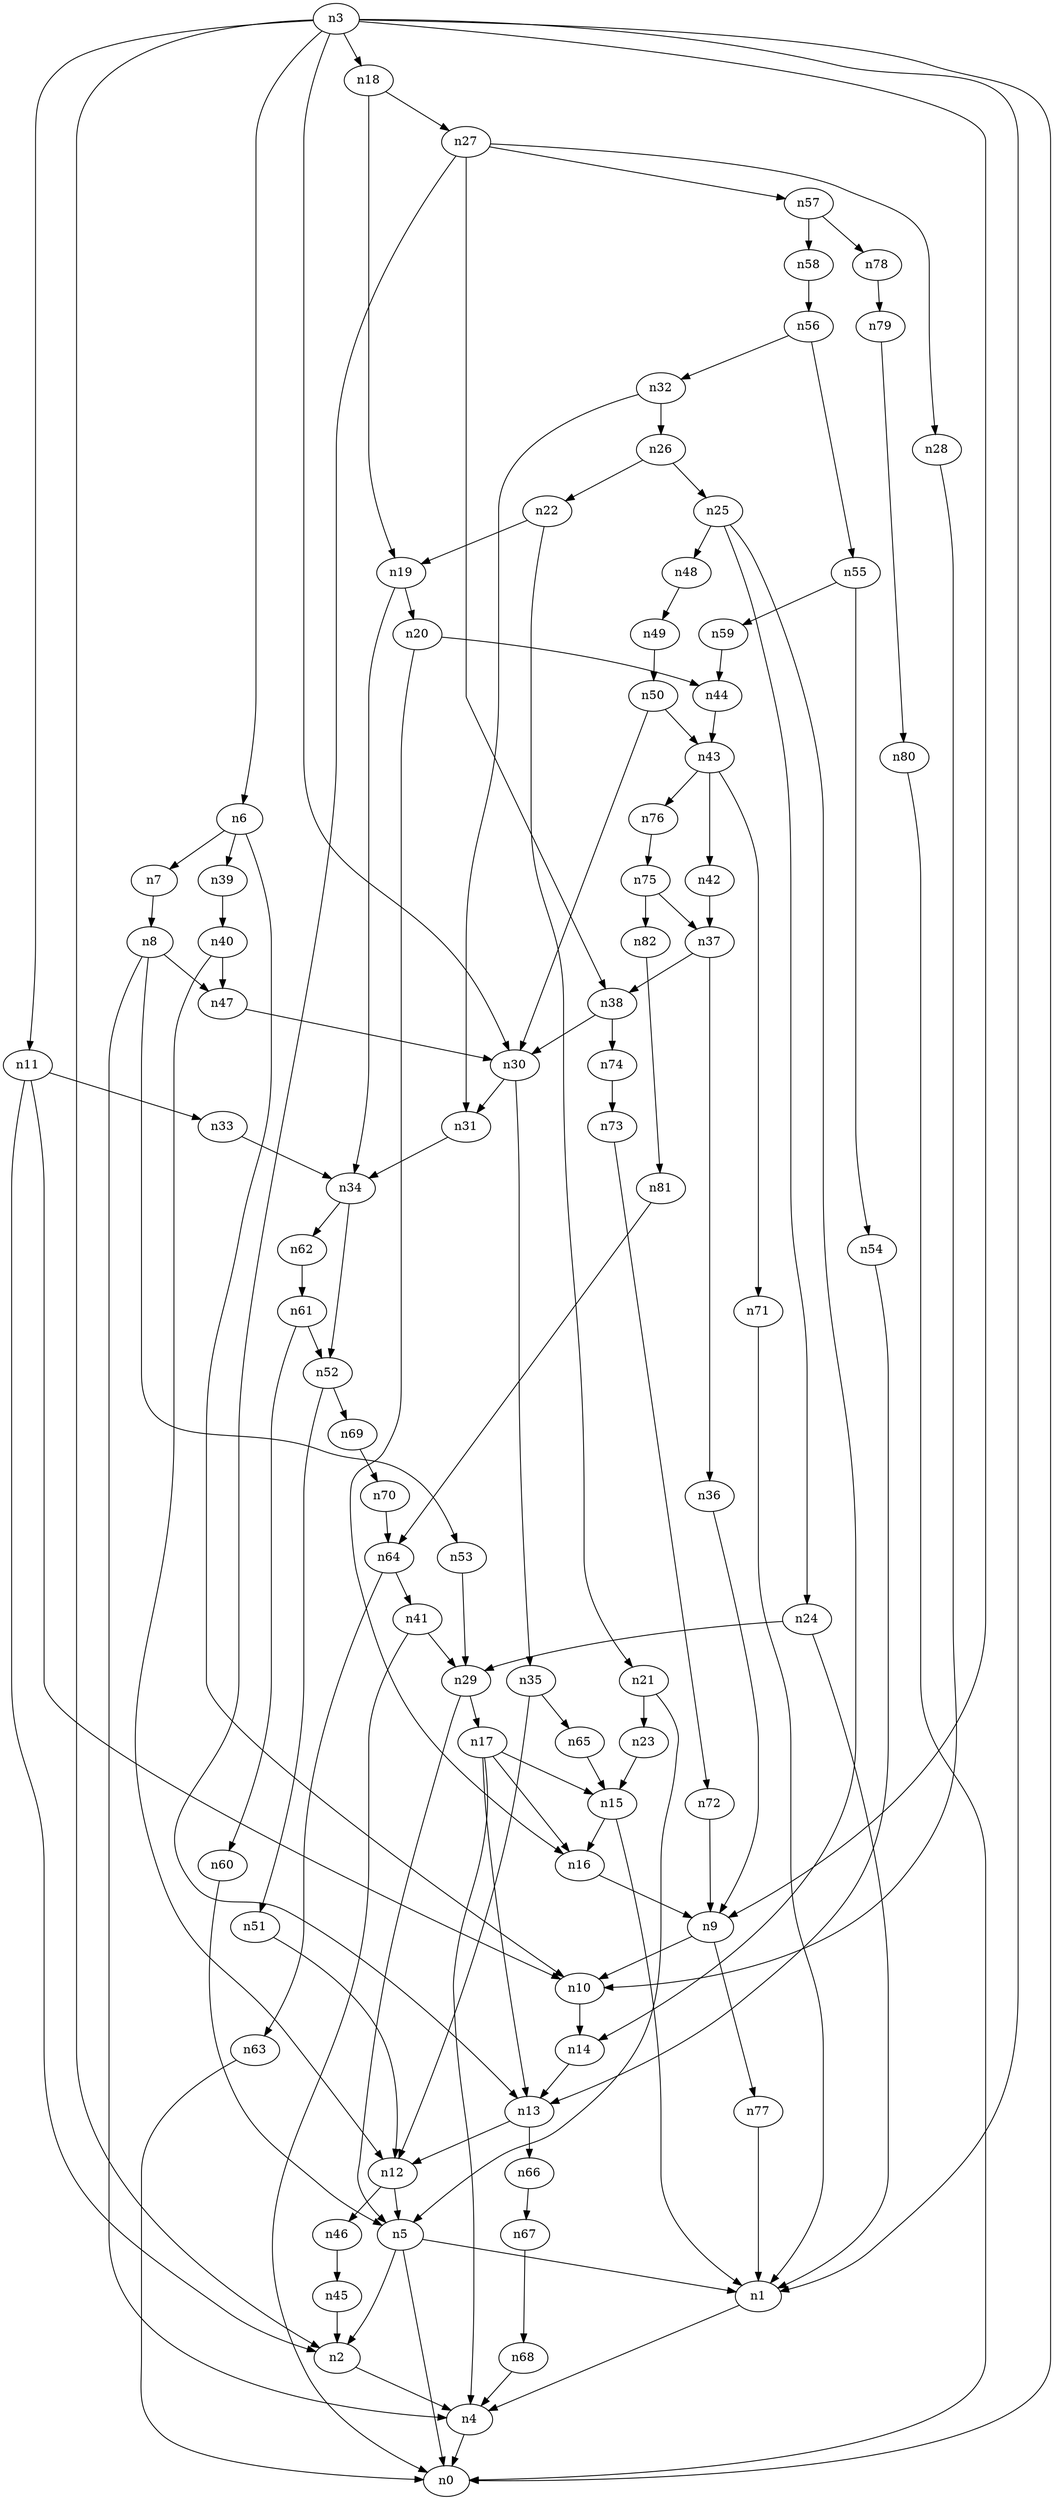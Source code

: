 digraph G {
	n1 -> n4	 [_graphml_id=e4];
	n2 -> n4	 [_graphml_id=e7];
	n3 -> n0	 [_graphml_id=e0];
	n3 -> n1	 [_graphml_id=e3];
	n3 -> n2	 [_graphml_id=e6];
	n3 -> n6	 [_graphml_id=e9];
	n3 -> n9	 [_graphml_id=e13];
	n3 -> n11	 [_graphml_id=e16];
	n3 -> n18	 [_graphml_id=e28];
	n3 -> n30	 [_graphml_id=e48];
	n4 -> n0	 [_graphml_id=e1];
	n5 -> n0	 [_graphml_id=e2];
	n5 -> n1	 [_graphml_id=e5];
	n5 -> n2	 [_graphml_id=e8];
	n6 -> n7	 [_graphml_id=e10];
	n6 -> n10	 [_graphml_id=e15];
	n6 -> n39	 [_graphml_id=e62];
	n7 -> n8	 [_graphml_id=e11];
	n8 -> n4	 [_graphml_id=e12];
	n8 -> n47	 [_graphml_id=e75];
	n8 -> n53	 [_graphml_id=e86];
	n9 -> n10	 [_graphml_id=e14];
	n9 -> n77	 [_graphml_id=e125];
	n10 -> n14	 [_graphml_id=e21];
	n11 -> n2	 [_graphml_id=e17];
	n11 -> n10	 [_graphml_id=e37];
	n11 -> n33	 [_graphml_id=e52];
	n12 -> n5	 [_graphml_id=e18];
	n12 -> n46	 [_graphml_id=e74];
	n13 -> n12	 [_graphml_id=e19];
	n13 -> n66	 [_graphml_id=e108];
	n14 -> n13	 [_graphml_id=e20];
	n15 -> n1	 [_graphml_id=e22];
	n15 -> n16	 [_graphml_id=e23];
	n16 -> n9	 [_graphml_id=e24];
	n17 -> n4	 [_graphml_id=e47];
	n17 -> n13	 [_graphml_id=e26];
	n17 -> n15	 [_graphml_id=e25];
	n17 -> n16	 [_graphml_id=e27];
	n18 -> n19	 [_graphml_id=e29];
	n18 -> n27	 [_graphml_id=e57];
	n19 -> n20	 [_graphml_id=e30];
	n19 -> n34	 [_graphml_id=e77];
	n20 -> n16	 [_graphml_id=e31];
	n20 -> n44	 [_graphml_id=e71];
	n21 -> n5	 [_graphml_id=e32];
	n21 -> n23	 [_graphml_id=e36];
	n22 -> n19	 [_graphml_id=e34];
	n22 -> n21	 [_graphml_id=e33];
	n23 -> n15	 [_graphml_id=e35];
	n24 -> n1	 [_graphml_id=e38];
	n24 -> n29	 [_graphml_id=e67];
	n25 -> n14	 [_graphml_id=e87];
	n25 -> n24	 [_graphml_id=e39];
	n25 -> n48	 [_graphml_id=e78];
	n26 -> n22	 [_graphml_id=e41];
	n26 -> n25	 [_graphml_id=e40];
	n27 -> n13	 [_graphml_id=e42];
	n27 -> n28	 [_graphml_id=e43];
	n27 -> n38	 [_graphml_id=e107];
	n27 -> n57	 [_graphml_id=e92];
	n28 -> n10	 [_graphml_id=e44];
	n29 -> n5	 [_graphml_id=e45];
	n29 -> n17	 [_graphml_id=e46];
	n30 -> n31	 [_graphml_id=e49];
	n30 -> n35	 [_graphml_id=e56];
	n31 -> n34	 [_graphml_id=e54];
	n32 -> n26	 [_graphml_id=e51];
	n32 -> n31	 [_graphml_id=e50];
	n33 -> n34	 [_graphml_id=e53];
	n34 -> n52	 [_graphml_id=e84];
	n34 -> n62	 [_graphml_id=e101];
	n35 -> n12	 [_graphml_id=e55];
	n35 -> n65	 [_graphml_id=e105];
	n36 -> n9	 [_graphml_id=e58];
	n37 -> n36	 [_graphml_id=e59];
	n37 -> n38	 [_graphml_id=e60];
	n38 -> n30	 [_graphml_id=e61];
	n38 -> n74	 [_graphml_id=e121];
	n39 -> n40	 [_graphml_id=e63];
	n40 -> n12	 [_graphml_id=e64];
	n40 -> n47	 [_graphml_id=e76];
	n41 -> n0	 [_graphml_id=e66];
	n41 -> n29	 [_graphml_id=e65];
	n42 -> n37	 [_graphml_id=e68];
	n43 -> n42	 [_graphml_id=e69];
	n43 -> n71	 [_graphml_id=e116];
	n43 -> n76	 [_graphml_id=e124];
	n44 -> n43	 [_graphml_id=e70];
	n45 -> n2	 [_graphml_id=e72];
	n46 -> n45	 [_graphml_id=e73];
	n47 -> n30	 [_graphml_id=e97];
	n48 -> n49	 [_graphml_id=e79];
	n49 -> n50	 [_graphml_id=e80];
	n50 -> n30	 [_graphml_id=e81];
	n50 -> n43	 [_graphml_id=e117];
	n51 -> n12	 [_graphml_id=e82];
	n52 -> n51	 [_graphml_id=e83];
	n52 -> n69	 [_graphml_id=e112];
	n53 -> n29	 [_graphml_id=e85];
	n54 -> n13	 [_graphml_id=e88];
	n55 -> n54	 [_graphml_id=e89];
	n55 -> n59	 [_graphml_id=e95];
	n56 -> n32	 [_graphml_id=e91];
	n56 -> n55	 [_graphml_id=e90];
	n57 -> n58	 [_graphml_id=e93];
	n57 -> n78	 [_graphml_id=e128];
	n58 -> n56	 [_graphml_id=e94];
	n59 -> n44	 [_graphml_id=e96];
	n60 -> n5	 [_graphml_id=e98];
	n61 -> n52	 [_graphml_id=e127];
	n61 -> n60	 [_graphml_id=e99];
	n62 -> n61	 [_graphml_id=e100];
	n63 -> n0	 [_graphml_id=e102];
	n64 -> n41	 [_graphml_id=e104];
	n64 -> n63	 [_graphml_id=e103];
	n65 -> n15	 [_graphml_id=e106];
	n66 -> n67	 [_graphml_id=e109];
	n67 -> n68	 [_graphml_id=e110];
	n68 -> n4	 [_graphml_id=e111];
	n69 -> n70	 [_graphml_id=e113];
	n70 -> n64	 [_graphml_id=e114];
	n71 -> n1	 [_graphml_id=e115];
	n72 -> n9	 [_graphml_id=e118];
	n73 -> n72	 [_graphml_id=e119];
	n74 -> n73	 [_graphml_id=e120];
	n75 -> n37	 [_graphml_id=e122];
	n75 -> n82	 [_graphml_id=e134];
	n76 -> n75	 [_graphml_id=e123];
	n77 -> n1	 [_graphml_id=e126];
	n78 -> n79	 [_graphml_id=e129];
	n79 -> n80	 [_graphml_id=e130];
	n80 -> n0	 [_graphml_id=e131];
	n81 -> n64	 [_graphml_id=e132];
	n82 -> n81	 [_graphml_id=e133];
}
